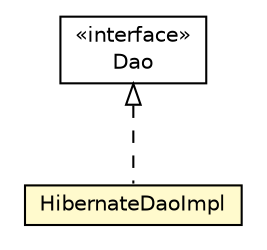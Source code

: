 #!/usr/local/bin/dot
#
# Class diagram 
# Generated by UMLGraph version R5_6_6-8-g8d7759 (http://www.umlgraph.org/)
#

digraph G {
	edge [fontname="Helvetica",fontsize=10,labelfontname="Helvetica",labelfontsize=10];
	node [fontname="Helvetica",fontsize=10,shape=plaintext];
	nodesep=0.25;
	ranksep=0.5;
	// org.dayatang.dsmonitor.dao.Dao
	c28436 [label=<<table title="org.dayatang.dsmonitor.dao.Dao" border="0" cellborder="1" cellspacing="0" cellpadding="2" port="p" href="../Dao.html">
		<tr><td><table border="0" cellspacing="0" cellpadding="1">
<tr><td align="center" balign="center"> &#171;interface&#187; </td></tr>
<tr><td align="center" balign="center"> Dao </td></tr>
		</table></td></tr>
		</table>>, URL="../Dao.html", fontname="Helvetica", fontcolor="black", fontsize=10.0];
	// org.dayatang.dsmonitor.dao.impl.HibernateDaoImpl
	c28437 [label=<<table title="org.dayatang.dsmonitor.dao.impl.HibernateDaoImpl" border="0" cellborder="1" cellspacing="0" cellpadding="2" port="p" bgcolor="lemonChiffon" href="./HibernateDaoImpl.html">
		<tr><td><table border="0" cellspacing="0" cellpadding="1">
<tr><td align="center" balign="center"> HibernateDaoImpl </td></tr>
		</table></td></tr>
		</table>>, URL="./HibernateDaoImpl.html", fontname="Helvetica", fontcolor="black", fontsize=10.0];
	//org.dayatang.dsmonitor.dao.impl.HibernateDaoImpl implements org.dayatang.dsmonitor.dao.Dao
	c28436:p -> c28437:p [dir=back,arrowtail=empty,style=dashed];
}

